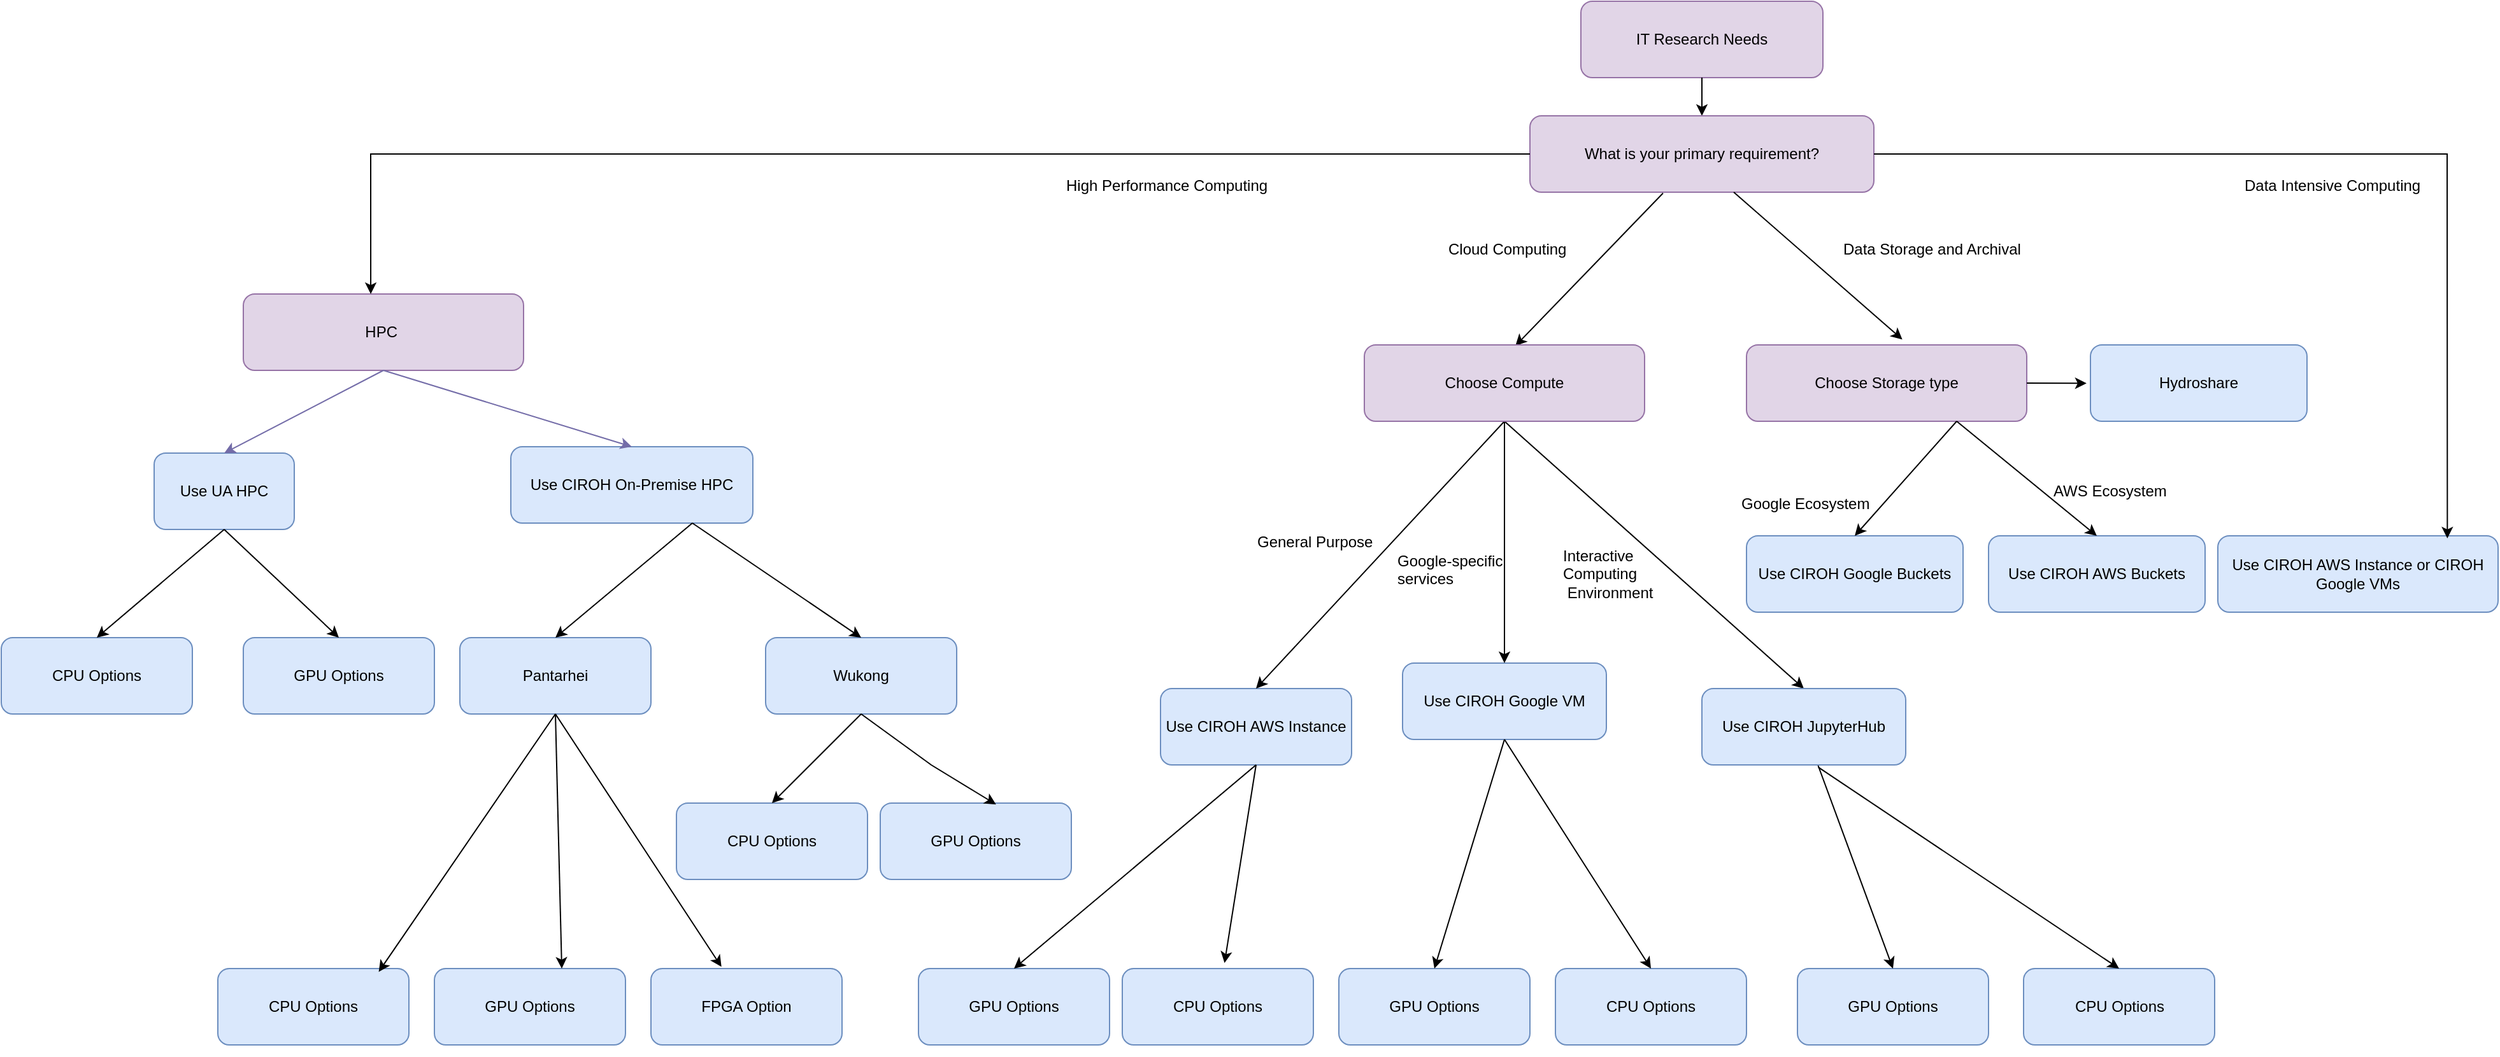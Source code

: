 <mxfile version="24.7.13">
  <diagram name="Page-1" id="rtQKRNsps3CleD5yS4wt">
    <mxGraphModel dx="4014" dy="1178" grid="1" gridSize="10" guides="1" tooltips="1" connect="1" arrows="1" fold="1" page="1" pageScale="1" pageWidth="850" pageHeight="1100" background="#ffffff" math="0" shadow="0">
      <root>
        <mxCell id="0" />
        <mxCell id="1" parent="0" />
        <mxCell id="8pSMR1mgs5Wxbhjiagll-1" value="IT Research Needs" style="rounded=1;whiteSpace=wrap;html=1;fillColor=#e1d5e7;strokeColor=#9673a6;" parent="1" vertex="1">
          <mxGeometry x="330" y="40" width="190" height="60" as="geometry" />
        </mxCell>
        <mxCell id="8pSMR1mgs5Wxbhjiagll-3" value="" style="endArrow=classic;html=1;rounded=0;exitX=0.5;exitY=1;exitDx=0;exitDy=0;" parent="1" source="8pSMR1mgs5Wxbhjiagll-2" edge="1">
          <mxGeometry width="50" height="50" relative="1" as="geometry">
            <mxPoint x="380" y="280" as="sourcePoint" />
            <mxPoint x="425" y="170" as="targetPoint" />
          </mxGeometry>
        </mxCell>
        <mxCell id="8pSMR1mgs5Wxbhjiagll-4" value="" style="endArrow=classic;html=1;rounded=0;exitX=0.5;exitY=1;exitDx=0;exitDy=0;" parent="1" source="8pSMR1mgs5Wxbhjiagll-1" target="8pSMR1mgs5Wxbhjiagll-2" edge="1">
          <mxGeometry width="50" height="50" relative="1" as="geometry">
            <mxPoint x="425" y="100" as="sourcePoint" />
            <mxPoint x="425" y="170" as="targetPoint" />
          </mxGeometry>
        </mxCell>
        <mxCell id="8pSMR1mgs5Wxbhjiagll-2" value="What is your primary requirement?" style="rounded=1;whiteSpace=wrap;html=1;fillColor=#e1d5e7;strokeColor=#9673a6;" parent="1" vertex="1">
          <mxGeometry x="290" y="130" width="270" height="60" as="geometry" />
        </mxCell>
        <mxCell id="8pSMR1mgs5Wxbhjiagll-6" value="Choose Storage type" style="rounded=1;whiteSpace=wrap;html=1;fillColor=#e1d5e7;strokeColor=#9673a6;" parent="1" vertex="1">
          <mxGeometry x="460" y="310" width="220" height="60" as="geometry" />
        </mxCell>
        <mxCell id="8pSMR1mgs5Wxbhjiagll-7" value="Cloud Computing" style="text;strokeColor=none;fillColor=none;align=left;verticalAlign=middle;spacingLeft=4;spacingRight=4;overflow=hidden;points=[[0,0.5],[1,0.5]];portConstraint=eastwest;rotatable=0;whiteSpace=wrap;html=1;" parent="1" vertex="1">
          <mxGeometry x="220" y="220" width="160" height="30" as="geometry" />
        </mxCell>
        <mxCell id="8pSMR1mgs5Wxbhjiagll-8" value="" style="endArrow=classic;html=1;rounded=0;exitX=0.387;exitY=1.013;exitDx=0;exitDy=0;exitPerimeter=0;entryX=0.539;entryY=0.013;entryDx=0;entryDy=0;entryPerimeter=0;" parent="1" source="8pSMR1mgs5Wxbhjiagll-2" target="8pSMR1mgs5Wxbhjiagll-5" edge="1">
          <mxGeometry width="50" height="50" relative="1" as="geometry">
            <mxPoint x="430" y="400" as="sourcePoint" />
            <mxPoint x="480" y="350" as="targetPoint" />
            <Array as="points" />
          </mxGeometry>
        </mxCell>
        <mxCell id="8pSMR1mgs5Wxbhjiagll-9" value="" style="endArrow=classic;html=1;rounded=0;exitX=0.387;exitY=1.013;exitDx=0;exitDy=0;exitPerimeter=0;entryX=0.556;entryY=-0.071;entryDx=0;entryDy=0;entryPerimeter=0;" parent="1" target="8pSMR1mgs5Wxbhjiagll-6" edge="1">
          <mxGeometry width="50" height="50" relative="1" as="geometry">
            <mxPoint x="450" y="190" as="sourcePoint" />
            <mxPoint x="560" y="256" as="targetPoint" />
            <Array as="points" />
          </mxGeometry>
        </mxCell>
        <mxCell id="8pSMR1mgs5Wxbhjiagll-10" value="Data Storage and Archival" style="text;strokeColor=none;fillColor=none;align=left;verticalAlign=middle;spacingLeft=4;spacingRight=4;overflow=hidden;points=[[0,0.5],[1,0.5]];portConstraint=eastwest;rotatable=0;whiteSpace=wrap;html=1;" parent="1" vertex="1">
          <mxGeometry x="530" y="220" width="160" height="30" as="geometry" />
        </mxCell>
        <mxCell id="8pSMR1mgs5Wxbhjiagll-11" value="HPC&amp;nbsp;&lt;span style=&quot;color: rgba(0, 0, 0, 0); font-family: monospace; font-size: 0px; text-align: start; text-wrap: nowrap;&quot;&gt;%3CmxGraphModel%3E%3Croot%3E%3CmxCell%20id%3D%220%22%2F%3E%3CmxCell%20id%3D%221%22%20parent%3D%220%22%2F%3E%3CmxCell%20id%3D%222%22%20value%3D%22Use%20HPC%20-%20Pantarhei%22%20style%3D%22rounded%3D1%3BwhiteSpace%3Dwrap%3Bhtml%3D1%3BfillColor%3D%23dae8fc%3BstrokeColor%3D%236c8ebf%3B%22%20vertex%3D%221%22%20parent%3D%221%22%3E%3CmxGeometry%20x%3D%22-50%22%20y%3D%22270%22%20width%3D%22220%22%20height%3D%2260%22%20as%3D%22geometry%22%2F%3E%3C%2FmxCell%3E%3C%2Froot%3E%3C%2FmxGraphModel%3E&lt;/span&gt;" style="rounded=1;whiteSpace=wrap;html=1;fillColor=#e1d5e7;strokeColor=#9673a6;" parent="1" vertex="1">
          <mxGeometry x="-720" y="270" width="220" height="60" as="geometry" />
        </mxCell>
        <mxCell id="8pSMR1mgs5Wxbhjiagll-12" value="Use CIROH AWS Instance or CIROH Google VMs" style="rounded=1;whiteSpace=wrap;html=1;fillColor=#dae8fc;strokeColor=#6c8ebf;" parent="1" vertex="1">
          <mxGeometry x="830" y="460" width="220" height="60" as="geometry" />
        </mxCell>
        <mxCell id="8pSMR1mgs5Wxbhjiagll-14" value="" style="endArrow=classic;html=1;rounded=0;entryX=0.682;entryY=-0.083;entryDx=0;entryDy=0;entryPerimeter=0;exitX=0;exitY=0.5;exitDx=0;exitDy=0;" parent="1" source="8pSMR1mgs5Wxbhjiagll-2" edge="1">
          <mxGeometry width="50" height="50" relative="1" as="geometry">
            <mxPoint x="40" y="174.98" as="sourcePoint" />
            <mxPoint x="-619.96" y="270" as="targetPoint" />
            <Array as="points">
              <mxPoint x="-620" y="160" />
            </Array>
          </mxGeometry>
        </mxCell>
        <mxCell id="8pSMR1mgs5Wxbhjiagll-15" value="" style="endArrow=classic;html=1;rounded=0;entryX=0.819;entryY=0.033;entryDx=0;entryDy=0;entryPerimeter=0;exitX=1;exitY=0.5;exitDx=0;exitDy=0;" parent="1" source="8pSMR1mgs5Wxbhjiagll-2" target="8pSMR1mgs5Wxbhjiagll-12" edge="1">
          <mxGeometry width="50" height="50" relative="1" as="geometry">
            <mxPoint x="560" y="190" as="sourcePoint" />
            <mxPoint x="265" y="270" as="targetPoint" />
            <Array as="points">
              <mxPoint x="1010" y="160" />
            </Array>
          </mxGeometry>
        </mxCell>
        <mxCell id="8pSMR1mgs5Wxbhjiagll-16" value="High Performance Computing" style="text;strokeColor=none;fillColor=none;align=left;verticalAlign=middle;spacingLeft=4;spacingRight=4;overflow=hidden;points=[[0,0.5],[1,0.5]];portConstraint=eastwest;rotatable=0;whiteSpace=wrap;html=1;" parent="1" vertex="1">
          <mxGeometry x="-80" y="170" width="190" height="30" as="geometry" />
        </mxCell>
        <mxCell id="8pSMR1mgs5Wxbhjiagll-20" value="Data Intensive Computing" style="text;strokeColor=none;fillColor=none;align=left;verticalAlign=middle;spacingLeft=4;spacingRight=4;overflow=hidden;points=[[0,0.5],[1,0.5]];portConstraint=eastwest;rotatable=0;whiteSpace=wrap;html=1;" parent="1" vertex="1">
          <mxGeometry x="845" y="170" width="190" height="30" as="geometry" />
        </mxCell>
        <mxCell id="8pSMR1mgs5Wxbhjiagll-22" value="Use CIROH AWS Instance" style="rounded=1;whiteSpace=wrap;html=1;fillColor=#dae8fc;strokeColor=#6c8ebf;" parent="1" vertex="1">
          <mxGeometry y="580" width="150" height="60" as="geometry" />
        </mxCell>
        <mxCell id="8pSMR1mgs5Wxbhjiagll-23" value="Use CIROH Google VM" style="rounded=1;whiteSpace=wrap;html=1;fillColor=#dae8fc;strokeColor=#6c8ebf;" parent="1" vertex="1">
          <mxGeometry x="190" y="560" width="160" height="60" as="geometry" />
        </mxCell>
        <mxCell id="8pSMR1mgs5Wxbhjiagll-25" value="Use CIROH Google Buckets" style="rounded=1;whiteSpace=wrap;html=1;fillColor=#dae8fc;strokeColor=#6c8ebf;" parent="1" vertex="1">
          <mxGeometry x="460" y="460" width="170" height="60" as="geometry" />
        </mxCell>
        <mxCell id="8pSMR1mgs5Wxbhjiagll-26" value="Use CIROH AWS Buckets" style="rounded=1;whiteSpace=wrap;html=1;fillColor=#dae8fc;strokeColor=#6c8ebf;" parent="1" vertex="1">
          <mxGeometry x="650" y="460" width="170" height="60" as="geometry" />
        </mxCell>
        <mxCell id="8pSMR1mgs5Wxbhjiagll-47" value="" style="endArrow=classic;html=1;rounded=0;exitX=0.5;exitY=1;exitDx=0;exitDy=0;entryX=0.5;entryY=0;entryDx=0;entryDy=0;" parent="1" source="8pSMR1mgs5Wxbhjiagll-5" target="8pSMR1mgs5Wxbhjiagll-22" edge="1">
          <mxGeometry width="50" height="50" relative="1" as="geometry">
            <mxPoint x="530" y="380" as="sourcePoint" />
            <mxPoint x="580" y="330" as="targetPoint" />
            <Array as="points" />
          </mxGeometry>
        </mxCell>
        <mxCell id="8pSMR1mgs5Wxbhjiagll-48" value="" style="endArrow=classic;html=1;rounded=0;entryX=0.5;entryY=0;entryDx=0;entryDy=0;exitX=0.5;exitY=1;exitDx=0;exitDy=0;" parent="1" source="8pSMR1mgs5Wxbhjiagll-5" target="8pSMR1mgs5Wxbhjiagll-23" edge="1">
          <mxGeometry width="50" height="50" relative="1" as="geometry">
            <mxPoint x="268" y="330" as="sourcePoint" />
            <mxPoint x="580" y="330" as="targetPoint" />
          </mxGeometry>
        </mxCell>
        <mxCell id="8pSMR1mgs5Wxbhjiagll-49" value="" style="endArrow=classic;html=1;rounded=0;entryX=0.5;entryY=0;entryDx=0;entryDy=0;exitX=0.5;exitY=1;exitDx=0;exitDy=0;" parent="1" source="8pSMR1mgs5Wxbhjiagll-5" target="8pSMR1mgs5Wxbhjiagll-24" edge="1">
          <mxGeometry width="50" height="50" relative="1" as="geometry">
            <mxPoint x="270" y="330" as="sourcePoint" />
            <mxPoint x="580" y="330" as="targetPoint" />
          </mxGeometry>
        </mxCell>
        <mxCell id="8pSMR1mgs5Wxbhjiagll-50" value="" style="endArrow=classic;html=1;rounded=0;exitX=0.75;exitY=1;exitDx=0;exitDy=0;entryX=0.5;entryY=0;entryDx=0;entryDy=0;" parent="1" source="8pSMR1mgs5Wxbhjiagll-6" target="8pSMR1mgs5Wxbhjiagll-25" edge="1">
          <mxGeometry width="50" height="50" relative="1" as="geometry">
            <mxPoint x="530" y="380" as="sourcePoint" />
            <mxPoint x="580" y="330" as="targetPoint" />
          </mxGeometry>
        </mxCell>
        <mxCell id="8pSMR1mgs5Wxbhjiagll-51" value="" style="endArrow=classic;html=1;rounded=0;exitX=0.75;exitY=1;exitDx=0;exitDy=0;entryX=0.5;entryY=0;entryDx=0;entryDy=0;" parent="1" source="8pSMR1mgs5Wxbhjiagll-6" target="8pSMR1mgs5Wxbhjiagll-26" edge="1">
          <mxGeometry width="50" height="50" relative="1" as="geometry">
            <mxPoint x="530" y="380" as="sourcePoint" />
            <mxPoint x="580" y="330" as="targetPoint" />
          </mxGeometry>
        </mxCell>
        <mxCell id="8pSMR1mgs5Wxbhjiagll-52" value="General Purpose" style="text;strokeColor=none;fillColor=none;align=left;verticalAlign=middle;spacingLeft=4;spacingRight=4;overflow=hidden;points=[[0,0.5],[1,0.5]];portConstraint=eastwest;rotatable=0;whiteSpace=wrap;html=1;" parent="1" vertex="1">
          <mxGeometry x="70" y="450" width="120" height="30" as="geometry" />
        </mxCell>
        <mxCell id="8pSMR1mgs5Wxbhjiagll-53" value="Google-specific&lt;div&gt;services&lt;/div&gt;" style="text;strokeColor=none;fillColor=none;align=left;verticalAlign=middle;spacingLeft=4;spacingRight=4;overflow=hidden;points=[[0,0.5],[1,0.5]];portConstraint=eastwest;rotatable=0;whiteSpace=wrap;html=1;" parent="1" vertex="1">
          <mxGeometry x="180" y="470" width="170" height="30" as="geometry" />
        </mxCell>
        <mxCell id="8pSMR1mgs5Wxbhjiagll-54" value="Interactive&amp;nbsp;&lt;div&gt;Computing&lt;div&gt;&amp;nbsp;Environment&lt;/div&gt;&lt;/div&gt;" style="text;strokeColor=none;fillColor=none;align=left;verticalAlign=middle;spacingLeft=4;spacingRight=4;overflow=hidden;points=[[0,0.5],[1,0.5]];portConstraint=eastwest;rotatable=0;whiteSpace=wrap;html=1;" parent="1" vertex="1">
          <mxGeometry x="310" y="460" width="150" height="60" as="geometry" />
        </mxCell>
        <mxCell id="8pSMR1mgs5Wxbhjiagll-55" value="Google Ecosystem" style="text;strokeColor=none;fillColor=none;align=left;verticalAlign=middle;spacingLeft=4;spacingRight=4;overflow=hidden;points=[[0,0.5],[1,0.5]];portConstraint=eastwest;rotatable=0;whiteSpace=wrap;html=1;" parent="1" vertex="1">
          <mxGeometry x="450" y="420" width="150" height="30" as="geometry" />
        </mxCell>
        <mxCell id="8pSMR1mgs5Wxbhjiagll-56" value="AWS Ecosystem" style="text;strokeColor=none;fillColor=none;align=left;verticalAlign=middle;spacingLeft=4;spacingRight=4;overflow=hidden;points=[[0,0.5],[1,0.5]];portConstraint=eastwest;rotatable=0;whiteSpace=wrap;html=1;" parent="1" vertex="1">
          <mxGeometry x="695" y="410" width="115" height="30" as="geometry" />
        </mxCell>
        <mxCell id="8pSMR1mgs5Wxbhjiagll-5" value="Choose Compute" style="rounded=1;whiteSpace=wrap;html=1;fillColor=#e1d5e7;strokeColor=#9673a6;" parent="1" vertex="1">
          <mxGeometry x="160" y="310" width="220" height="60" as="geometry" />
        </mxCell>
        <mxCell id="8pSMR1mgs5Wxbhjiagll-62" value="Use UA HPC" style="rounded=1;whiteSpace=wrap;html=1;fillColor=#dae8fc;strokeColor=#6c8ebf;" parent="1" vertex="1">
          <mxGeometry x="-790" y="395" width="110" height="60" as="geometry" />
        </mxCell>
        <mxCell id="8pSMR1mgs5Wxbhjiagll-63" value="Use CIROH On-Premise HPC" style="rounded=1;whiteSpace=wrap;html=1;fillColor=#dae8fc;strokeColor=#6c8ebf;" parent="1" vertex="1">
          <mxGeometry x="-510" y="390" width="190" height="60" as="geometry" />
        </mxCell>
        <mxCell id="8pSMR1mgs5Wxbhjiagll-65" value="" style="endArrow=classic;html=1;rounded=0;strokeColor=#736CA8;fontColor=#1A1A1A;exitX=0.5;exitY=1;exitDx=0;exitDy=0;entryX=0.5;entryY=0;entryDx=0;entryDy=0;" parent="1" source="8pSMR1mgs5Wxbhjiagll-11" target="8pSMR1mgs5Wxbhjiagll-62" edge="1">
          <mxGeometry width="50" height="50" relative="1" as="geometry">
            <mxPoint x="-60" y="530" as="sourcePoint" />
            <mxPoint x="-10" y="480" as="targetPoint" />
          </mxGeometry>
        </mxCell>
        <mxCell id="8pSMR1mgs5Wxbhjiagll-66" value="" style="endArrow=classic;html=1;rounded=0;strokeColor=#736CA8;fontColor=#1A1A1A;exitX=0.5;exitY=1;exitDx=0;exitDy=0;entryX=0.5;entryY=0;entryDx=0;entryDy=0;" parent="1" source="8pSMR1mgs5Wxbhjiagll-11" target="8pSMR1mgs5Wxbhjiagll-63" edge="1">
          <mxGeometry width="50" height="50" relative="1" as="geometry">
            <mxPoint x="-110" y="330" as="sourcePoint" />
            <mxPoint x="-205" y="395" as="targetPoint" />
          </mxGeometry>
        </mxCell>
        <mxCell id="02JIWl4LWiFKqUMM9TiH-1" value="Hydroshare" style="rounded=1;whiteSpace=wrap;html=1;fillColor=#dae8fc;strokeColor=#6c8ebf;" parent="1" vertex="1">
          <mxGeometry x="730" y="310" width="170" height="60" as="geometry" />
        </mxCell>
        <mxCell id="02JIWl4LWiFKqUMM9TiH-2" value="" style="endArrow=classic;html=1;rounded=0;entryX=-0.018;entryY=0.502;entryDx=0;entryDy=0;entryPerimeter=0;" parent="1" target="02JIWl4LWiFKqUMM9TiH-1" edge="1">
          <mxGeometry width="50" height="50" relative="1" as="geometry">
            <mxPoint x="680" y="340" as="sourcePoint" />
            <mxPoint x="710" y="346" as="targetPoint" />
          </mxGeometry>
        </mxCell>
        <mxCell id="02JIWl4LWiFKqUMM9TiH-5" value="CPU Options&lt;span style=&quot;color: rgba(0, 0, 0, 0); font-family: monospace; font-size: 0px; text-align: start; text-wrap: nowrap;&quot;&gt;%3CmxGraphModel%3E%3Croot%3E%3CmxCell%20id%3D%220%22%2F%3E%3CmxCell%20id%3D%221%22%20parent%3D%220%22%2F%3E%3CmxCell%20id%3D%222%22%20value%3D%22Use%20CIROH%20AWS%20Instance%22%20style%3D%22rounded%3D1%3BwhiteSpace%3Dwrap%3Bhtml%3D1%3BfillColor%3D%23dae8fc%3BstrokeColor%3D%236c8ebf%3B%22%20vertex%3D%221%22%20parent%3D%221%22%3E%3CmxGeometry%20y%3D%22560%22%20width%3D%22150%22%20height%3D%2260%22%20as%3D%22geometry%22%2F%3E%3C%2FmxCell%3E%3C%2Froot%3E%3C%2FmxGraphModel%3E&lt;/span&gt;" style="rounded=1;whiteSpace=wrap;html=1;fillColor=#dae8fc;strokeColor=#6c8ebf;" parent="1" vertex="1">
          <mxGeometry x="-910" y="540" width="150" height="60" as="geometry" />
        </mxCell>
        <mxCell id="02JIWl4LWiFKqUMM9TiH-6" value="GPU Options" style="rounded=1;whiteSpace=wrap;html=1;fillColor=#dae8fc;strokeColor=#6c8ebf;" parent="1" vertex="1">
          <mxGeometry x="-720" y="540" width="150" height="60" as="geometry" />
        </mxCell>
        <mxCell id="02JIWl4LWiFKqUMM9TiH-7" value="Wukong" style="rounded=1;whiteSpace=wrap;html=1;fillColor=#dae8fc;strokeColor=#6c8ebf;" parent="1" vertex="1">
          <mxGeometry x="-310" y="540" width="150" height="60" as="geometry" />
        </mxCell>
        <mxCell id="02JIWl4LWiFKqUMM9TiH-8" value="GPU Options" style="rounded=1;whiteSpace=wrap;html=1;fillColor=#dae8fc;strokeColor=#6c8ebf;" parent="1" vertex="1">
          <mxGeometry x="500" y="800" width="150" height="60" as="geometry" />
        </mxCell>
        <mxCell id="02JIWl4LWiFKqUMM9TiH-9" value="GPU Options" style="rounded=1;whiteSpace=wrap;html=1;fillColor=#dae8fc;strokeColor=#6c8ebf;" parent="1" vertex="1">
          <mxGeometry x="140" y="800" width="150" height="60" as="geometry" />
        </mxCell>
        <mxCell id="02JIWl4LWiFKqUMM9TiH-10" value="GPU Options" style="rounded=1;whiteSpace=wrap;html=1;fillColor=#dae8fc;strokeColor=#6c8ebf;" parent="1" vertex="1">
          <mxGeometry x="-190" y="800" width="150" height="60" as="geometry" />
        </mxCell>
        <mxCell id="02JIWl4LWiFKqUMM9TiH-11" value="CPU Options&lt;span style=&quot;color: rgba(0, 0, 0, 0); font-family: monospace; font-size: 0px; text-align: start; text-wrap: nowrap;&quot;&gt;%3CmxGraphModel%3E%3Croot%3E%3CmxCell%20id%3D%220%22%2F%3E%3CmxCell%20id%3D%221%22%20parent%3D%220%22%2F%3E%3CmxCell%20id%3D%222%22%20value%3D%22Use%20CIROH%20AWS%20Instance%22%20style%3D%22rounded%3D1%3BwhiteSpace%3Dwrap%3Bhtml%3D1%3BfillColor%3D%23dae8fc%3BstrokeColor%3D%236c8ebf%3B%22%20vertex%3D%221%22%20parent%3D%221%22%3E%3CmxGeometry%20y%3D%22560%22%20width%3D%22150%22%20height%3D%2260%22%20as%3D%22geometry%22%2F%3E%3C%2FmxCell%3E%3C%2Froot%3E%3C%2FmxGraphModel%3E&lt;/span&gt;" style="rounded=1;whiteSpace=wrap;html=1;fillColor=#dae8fc;strokeColor=#6c8ebf;" parent="1" vertex="1">
          <mxGeometry x="310" y="800" width="150" height="60" as="geometry" />
        </mxCell>
        <mxCell id="02JIWl4LWiFKqUMM9TiH-12" value="CPU Options&lt;span style=&quot;color: rgba(0, 0, 0, 0); font-family: monospace; font-size: 0px; text-align: start; text-wrap: nowrap;&quot;&gt;%3CmxGraphModel%3E%3Croot%3E%3CmxCell%20id%3D%220%22%2F%3E%3CmxCell%20id%3D%221%22%20parent%3D%220%22%2F%3E%3CmxCell%20id%3D%222%22%20value%3D%22Use%20CIROH%20AWS%20Instance%22%20style%3D%22rounded%3D1%3BwhiteSpace%3Dwrap%3Bhtml%3D1%3BfillColor%3D%23dae8fc%3BstrokeColor%3D%236c8ebf%3B%22%20vertex%3D%221%22%20parent%3D%221%22%3E%3CmxGeometry%20y%3D%22560%22%20width%3D%22150%22%20height%3D%2260%22%20as%3D%22geometry%22%2F%3E%3C%2FmxCell%3E%3C%2Froot%3E%3C%2FmxGraphModel%3E&lt;/span&gt;" style="rounded=1;whiteSpace=wrap;html=1;fillColor=#dae8fc;strokeColor=#6c8ebf;" parent="1" vertex="1">
          <mxGeometry x="677.5" y="800" width="150" height="60" as="geometry" />
        </mxCell>
        <mxCell id="02JIWl4LWiFKqUMM9TiH-13" value="CPU Options&lt;span style=&quot;color: rgba(0, 0, 0, 0); font-family: monospace; font-size: 0px; text-align: start; text-wrap: nowrap;&quot;&gt;%3CmxGraphModel%3E%3Croot%3E%3CmxCell%20id%3D%220%22%2F%3E%3CmxCell%20id%3D%221%22%20parent%3D%220%22%2F%3E%3CmxCell%20id%3D%222%22%20value%3D%22Use%20CIROH%20AWS%20Instance%22%20style%3D%22rounded%3D1%3BwhiteSpace%3Dwrap%3Bhtml%3D1%3BfillColor%3D%23dae8fc%3BstrokeColor%3D%236c8ebf%3B%22%20vertex%3D%221%22%20parent%3D%221%22%3E%3CmxGeometry%20y%3D%22560%22%20width%3D%22150%22%20height%3D%2260%22%20as%3D%22geometry%22%2F%3E%3C%2FmxCell%3E%3C%2Froot%3E%3C%2FmxGraphModel%3E&lt;/span&gt;" style="rounded=1;whiteSpace=wrap;html=1;fillColor=#dae8fc;strokeColor=#6c8ebf;" parent="1" vertex="1">
          <mxGeometry x="-30" y="800" width="150" height="60" as="geometry" />
        </mxCell>
        <mxCell id="02JIWl4LWiFKqUMM9TiH-14" value="Pantarhei" style="rounded=1;whiteSpace=wrap;html=1;fillColor=#dae8fc;strokeColor=#6c8ebf;" parent="1" vertex="1">
          <mxGeometry x="-550" y="540" width="150" height="60" as="geometry" />
        </mxCell>
        <mxCell id="02JIWl4LWiFKqUMM9TiH-15" value="" style="endArrow=classic;html=1;rounded=0;entryX=0.5;entryY=0;entryDx=0;entryDy=0;exitX=0.5;exitY=1;exitDx=0;exitDy=0;" parent="1" source="8pSMR1mgs5Wxbhjiagll-62" target="02JIWl4LWiFKqUMM9TiH-6" edge="1">
          <mxGeometry width="50" height="50" relative="1" as="geometry">
            <mxPoint x="-460" y="440" as="sourcePoint" />
            <mxPoint x="-410" y="390" as="targetPoint" />
          </mxGeometry>
        </mxCell>
        <mxCell id="02JIWl4LWiFKqUMM9TiH-16" value="" style="endArrow=classic;html=1;rounded=0;entryX=0.5;entryY=0;entryDx=0;entryDy=0;exitX=0.75;exitY=1;exitDx=0;exitDy=0;" parent="1" source="8pSMR1mgs5Wxbhjiagll-63" target="02JIWl4LWiFKqUMM9TiH-7" edge="1">
          <mxGeometry width="50" height="50" relative="1" as="geometry">
            <mxPoint x="-82.5" y="440" as="sourcePoint" />
            <mxPoint x="-7.5" y="500" as="targetPoint" />
          </mxGeometry>
        </mxCell>
        <mxCell id="02JIWl4LWiFKqUMM9TiH-17" value="" style="endArrow=classic;html=1;rounded=0;entryX=0.5;entryY=0;entryDx=0;entryDy=0;exitX=0.571;exitY=1.03;exitDx=0;exitDy=0;exitPerimeter=0;" parent="1" source="8pSMR1mgs5Wxbhjiagll-24" target="02JIWl4LWiFKqUMM9TiH-12" edge="1">
          <mxGeometry width="50" height="50" relative="1" as="geometry">
            <mxPoint x="475" y="620" as="sourcePoint" />
            <mxPoint x="550" y="680" as="targetPoint" />
          </mxGeometry>
        </mxCell>
        <mxCell id="02JIWl4LWiFKqUMM9TiH-18" value="" style="endArrow=classic;html=1;rounded=0;entryX=0.5;entryY=0;entryDx=0;entryDy=0;exitX=0.5;exitY=1;exitDx=0;exitDy=0;" parent="1" source="8pSMR1mgs5Wxbhjiagll-23" target="02JIWl4LWiFKqUMM9TiH-11" edge="1">
          <mxGeometry width="50" height="50" relative="1" as="geometry">
            <mxPoint x="275" y="620" as="sourcePoint" />
            <mxPoint x="350" y="680" as="targetPoint" />
          </mxGeometry>
        </mxCell>
        <mxCell id="02JIWl4LWiFKqUMM9TiH-19" value="" style="endArrow=classic;html=1;rounded=0;entryX=0.535;entryY=-0.073;entryDx=0;entryDy=0;entryPerimeter=0;exitX=0.5;exitY=1;exitDx=0;exitDy=0;" parent="1" source="8pSMR1mgs5Wxbhjiagll-22" target="02JIWl4LWiFKqUMM9TiH-13" edge="1">
          <mxGeometry width="50" height="50" relative="1" as="geometry">
            <mxPoint x="50" y="620" as="sourcePoint" />
            <mxPoint x="125" y="680" as="targetPoint" />
          </mxGeometry>
        </mxCell>
        <mxCell id="02JIWl4LWiFKqUMM9TiH-20" value="" style="endArrow=classic;html=1;rounded=0;entryX=0.5;entryY=0;entryDx=0;entryDy=0;exitX=0.5;exitY=1;exitDx=0;exitDy=0;" parent="1" source="8pSMR1mgs5Wxbhjiagll-62" target="02JIWl4LWiFKqUMM9TiH-5" edge="1">
          <mxGeometry width="50" height="50" relative="1" as="geometry">
            <mxPoint x="-460" y="440" as="sourcePoint" />
            <mxPoint x="-385" y="500" as="targetPoint" />
          </mxGeometry>
        </mxCell>
        <mxCell id="02JIWl4LWiFKqUMM9TiH-21" value="" style="endArrow=classic;html=1;rounded=0;entryX=0.5;entryY=0;entryDx=0;entryDy=0;exitX=0.75;exitY=1;exitDx=0;exitDy=0;" parent="1" source="8pSMR1mgs5Wxbhjiagll-63" target="02JIWl4LWiFKqUMM9TiH-14" edge="1">
          <mxGeometry width="50" height="50" relative="1" as="geometry">
            <mxPoint x="-82.5" y="440" as="sourcePoint" />
            <mxPoint x="-7.5" y="500" as="targetPoint" />
          </mxGeometry>
        </mxCell>
        <mxCell id="02JIWl4LWiFKqUMM9TiH-22" value="" style="endArrow=classic;html=1;rounded=0;entryX=0.5;entryY=0;entryDx=0;entryDy=0;exitX=0.5;exitY=1;exitDx=0;exitDy=0;" parent="1" source="8pSMR1mgs5Wxbhjiagll-22" target="02JIWl4LWiFKqUMM9TiH-10" edge="1">
          <mxGeometry width="50" height="50" relative="1" as="geometry">
            <mxPoint x="50" y="620" as="sourcePoint" />
            <mxPoint x="-50" y="720" as="targetPoint" />
          </mxGeometry>
        </mxCell>
        <mxCell id="02JIWl4LWiFKqUMM9TiH-23" value="" style="endArrow=classic;html=1;rounded=0;entryX=0.5;entryY=0;entryDx=0;entryDy=0;exitX=0.5;exitY=1;exitDx=0;exitDy=0;" parent="1" source="8pSMR1mgs5Wxbhjiagll-23" target="02JIWl4LWiFKqUMM9TiH-9" edge="1">
          <mxGeometry width="50" height="50" relative="1" as="geometry">
            <mxPoint x="275" y="620" as="sourcePoint" />
            <mxPoint x="230" y="710" as="targetPoint" />
          </mxGeometry>
        </mxCell>
        <mxCell id="02JIWl4LWiFKqUMM9TiH-24" value="" style="endArrow=classic;html=1;rounded=0;entryX=0.5;entryY=0;entryDx=0;entryDy=0;" parent="1" source="8pSMR1mgs5Wxbhjiagll-24" target="02JIWl4LWiFKqUMM9TiH-8" edge="1">
          <mxGeometry width="50" height="50" relative="1" as="geometry">
            <mxPoint x="475" y="620" as="sourcePoint" />
            <mxPoint x="520" y="700" as="targetPoint" />
          </mxGeometry>
        </mxCell>
        <mxCell id="02JIWl4LWiFKqUMM9TiH-25" value="" style="endArrow=classic;html=1;rounded=0;entryX=0.5;entryY=0;entryDx=0;entryDy=0;" parent="1" target="8pSMR1mgs5Wxbhjiagll-24" edge="1">
          <mxGeometry width="50" height="50" relative="1" as="geometry">
            <mxPoint x="475" y="620" as="sourcePoint" />
            <mxPoint x="535" y="810" as="targetPoint" />
          </mxGeometry>
        </mxCell>
        <mxCell id="8pSMR1mgs5Wxbhjiagll-24" value="Use CIROH JupyterHub" style="rounded=1;whiteSpace=wrap;html=1;fillColor=#dae8fc;strokeColor=#6c8ebf;" parent="1" vertex="1">
          <mxGeometry x="425" y="580" width="160" height="60" as="geometry" />
        </mxCell>
        <mxCell id="HN47xHhtCCJwmfiZ5zty-3" value="GPU Options" style="rounded=1;whiteSpace=wrap;html=1;fillColor=#dae8fc;strokeColor=#6c8ebf;" parent="1" vertex="1">
          <mxGeometry x="-220" y="670" width="150" height="60" as="geometry" />
        </mxCell>
        <mxCell id="HN47xHhtCCJwmfiZ5zty-4" value="CPU Options&lt;span style=&quot;color: rgba(0, 0, 0, 0); font-family: monospace; font-size: 0px; text-align: start; text-wrap: nowrap;&quot;&gt;%3CmxGraphModel%3E%3Croot%3E%3CmxCell%20id%3D%220%22%2F%3E%3CmxCell%20id%3D%221%22%20parent%3D%220%22%2F%3E%3CmxCell%20id%3D%222%22%20value%3D%22Use%20CIROH%20AWS%20Instance%22%20style%3D%22rounded%3D1%3BwhiteSpace%3Dwrap%3Bhtml%3D1%3BfillColor%3D%23dae8fc%3BstrokeColor%3D%236c8ebf%3B%22%20vertex%3D%221%22%20parent%3D%221%22%3E%3CmxGeometry%20y%3D%22560%22%20width%3D%22150%22%20height%3D%2260%22%20as%3D%22geometry%22%2F%3E%3C%2FmxCell%3E%3C%2Froot%3E%3C%2FmxGraphModel%3E&lt;/span&gt;" style="rounded=1;whiteSpace=wrap;html=1;fillColor=#dae8fc;strokeColor=#6c8ebf;" parent="1" vertex="1">
          <mxGeometry x="-380" y="670" width="150" height="60" as="geometry" />
        </mxCell>
        <mxCell id="HN47xHhtCCJwmfiZ5zty-6" value="CPU Options&lt;span style=&quot;color: rgba(0, 0, 0, 0); font-family: monospace; font-size: 0px; text-align: start; text-wrap: nowrap;&quot;&gt;%3CmxGraphModel%3E%3Croot%3E%3CmxCell%20id%3D%220%22%2F%3E%3CmxCell%20id%3D%221%22%20parent%3D%220%22%2F%3E%3CmxCell%20id%3D%222%22%20value%3D%22Use%20CIROH%20AWS%20Instance%22%20style%3D%22rounded%3D1%3BwhiteSpace%3Dwrap%3Bhtml%3D1%3BfillColor%3D%23dae8fc%3BstrokeColor%3D%236c8ebf%3B%22%20vertex%3D%221%22%20parent%3D%221%22%3E%3CmxGeometry%20y%3D%22560%22%20width%3D%22150%22%20height%3D%2260%22%20as%3D%22geometry%22%2F%3E%3C%2FmxCell%3E%3C%2Froot%3E%3C%2FmxGraphModel%3E&lt;/span&gt;" style="rounded=1;whiteSpace=wrap;html=1;fillColor=#dae8fc;strokeColor=#6c8ebf;" parent="1" vertex="1">
          <mxGeometry x="-740" y="800" width="150" height="60" as="geometry" />
        </mxCell>
        <mxCell id="HN47xHhtCCJwmfiZ5zty-7" value="GPU Options&lt;span style=&quot;color: rgba(0, 0, 0, 0); font-family: monospace; font-size: 0px; text-align: start; text-wrap: nowrap;&quot;&gt;%3CmxGraphModel%3E%3Croot%3E%3CmxCell%20id%3D%220%22%2F%3E%3CmxCell%20id%3D%221%22%20parent%3D%220%22%2F%3E%3CmxCell%20id%3D%222%22%20value%3D%22Use%20CIROH%20AWS%20Instance%22%20style%3D%22rounded%3D1%3BwhiteSpace%3Dwrap%3Bhtml%3D1%3BfillColor%3D%23dae8fc%3BstrokeColor%3D%236c8ebf%3B%22%20vertex%3D%221%22%20parent%3D%221%22%3E%3CmxGeometry%20y%3D%22560%22%20width%3D%22150%22%20height%3D%2260%22%20as%3D%22geometry%22%2F%3E%3C%2FmxCell%3E%3C%2Froot%3E%3C%2FmxGraphModel%3E&lt;/span&gt;" style="rounded=1;whiteSpace=wrap;html=1;fillColor=#dae8fc;strokeColor=#6c8ebf;" parent="1" vertex="1">
          <mxGeometry x="-570" y="800" width="150" height="60" as="geometry" />
        </mxCell>
        <mxCell id="HN47xHhtCCJwmfiZ5zty-8" value="FPGA Option" style="rounded=1;whiteSpace=wrap;html=1;fillColor=#dae8fc;strokeColor=#6c8ebf;" parent="1" vertex="1">
          <mxGeometry x="-400" y="800" width="150" height="60" as="geometry" />
        </mxCell>
        <mxCell id="HN47xHhtCCJwmfiZ5zty-9" value="" style="endArrow=classic;html=1;rounded=0;exitX=0.5;exitY=1;exitDx=0;exitDy=0;" parent="1" source="02JIWl4LWiFKqUMM9TiH-14" edge="1">
          <mxGeometry width="50" height="50" relative="1" as="geometry">
            <mxPoint x="60" y="520" as="sourcePoint" />
            <mxPoint x="-470" y="800" as="targetPoint" />
          </mxGeometry>
        </mxCell>
        <mxCell id="HN47xHhtCCJwmfiZ5zty-10" value="" style="endArrow=classic;html=1;rounded=0;exitX=0.5;exitY=1;exitDx=0;exitDy=0;entryX=0.369;entryY=-0.022;entryDx=0;entryDy=0;entryPerimeter=0;" parent="1" source="02JIWl4LWiFKqUMM9TiH-14" target="HN47xHhtCCJwmfiZ5zty-8" edge="1">
          <mxGeometry width="50" height="50" relative="1" as="geometry">
            <mxPoint x="-455" y="610" as="sourcePoint" />
            <mxPoint x="-495" y="770" as="targetPoint" />
          </mxGeometry>
        </mxCell>
        <mxCell id="HN47xHhtCCJwmfiZ5zty-11" value="" style="endArrow=classic;html=1;rounded=0;entryX=0.842;entryY=0.043;entryDx=0;entryDy=0;exitX=0.5;exitY=1;exitDx=0;exitDy=0;entryPerimeter=0;" parent="1" source="02JIWl4LWiFKqUMM9TiH-14" target="HN47xHhtCCJwmfiZ5zty-6" edge="1">
          <mxGeometry width="50" height="50" relative="1" as="geometry">
            <mxPoint x="-470" y="600" as="sourcePoint" />
            <mxPoint x="-550" y="770" as="targetPoint" />
          </mxGeometry>
        </mxCell>
        <mxCell id="HN47xHhtCCJwmfiZ5zty-12" style="edgeStyle=orthogonalEdgeStyle;rounded=0;orthogonalLoop=1;jettySize=auto;html=1;exitX=0.5;exitY=1;exitDx=0;exitDy=0;" parent="1" source="HN47xHhtCCJwmfiZ5zty-8" target="HN47xHhtCCJwmfiZ5zty-8" edge="1">
          <mxGeometry relative="1" as="geometry" />
        </mxCell>
        <mxCell id="HN47xHhtCCJwmfiZ5zty-13" value="" style="endArrow=classic;html=1;rounded=0;entryX=0.5;entryY=0;entryDx=0;entryDy=0;exitX=0.5;exitY=1;exitDx=0;exitDy=0;" parent="1" source="02JIWl4LWiFKqUMM9TiH-7" target="HN47xHhtCCJwmfiZ5zty-4" edge="1">
          <mxGeometry width="50" height="50" relative="1" as="geometry">
            <mxPoint x="-270" y="600" as="sourcePoint" />
            <mxPoint x="-310" y="760" as="targetPoint" />
          </mxGeometry>
        </mxCell>
        <mxCell id="HN47xHhtCCJwmfiZ5zty-14" value="" style="endArrow=classic;html=1;rounded=0;entryX=0.606;entryY=0.018;entryDx=0;entryDy=0;exitX=0.5;exitY=1;exitDx=0;exitDy=0;entryPerimeter=0;" parent="1" source="02JIWl4LWiFKqUMM9TiH-7" target="HN47xHhtCCJwmfiZ5zty-3" edge="1">
          <mxGeometry width="50" height="50" relative="1" as="geometry">
            <mxPoint x="-250" y="610" as="sourcePoint" />
            <mxPoint x="-310" y="760" as="targetPoint" />
            <Array as="points">
              <mxPoint x="-180" y="640" />
            </Array>
          </mxGeometry>
        </mxCell>
      </root>
    </mxGraphModel>
  </diagram>
</mxfile>
